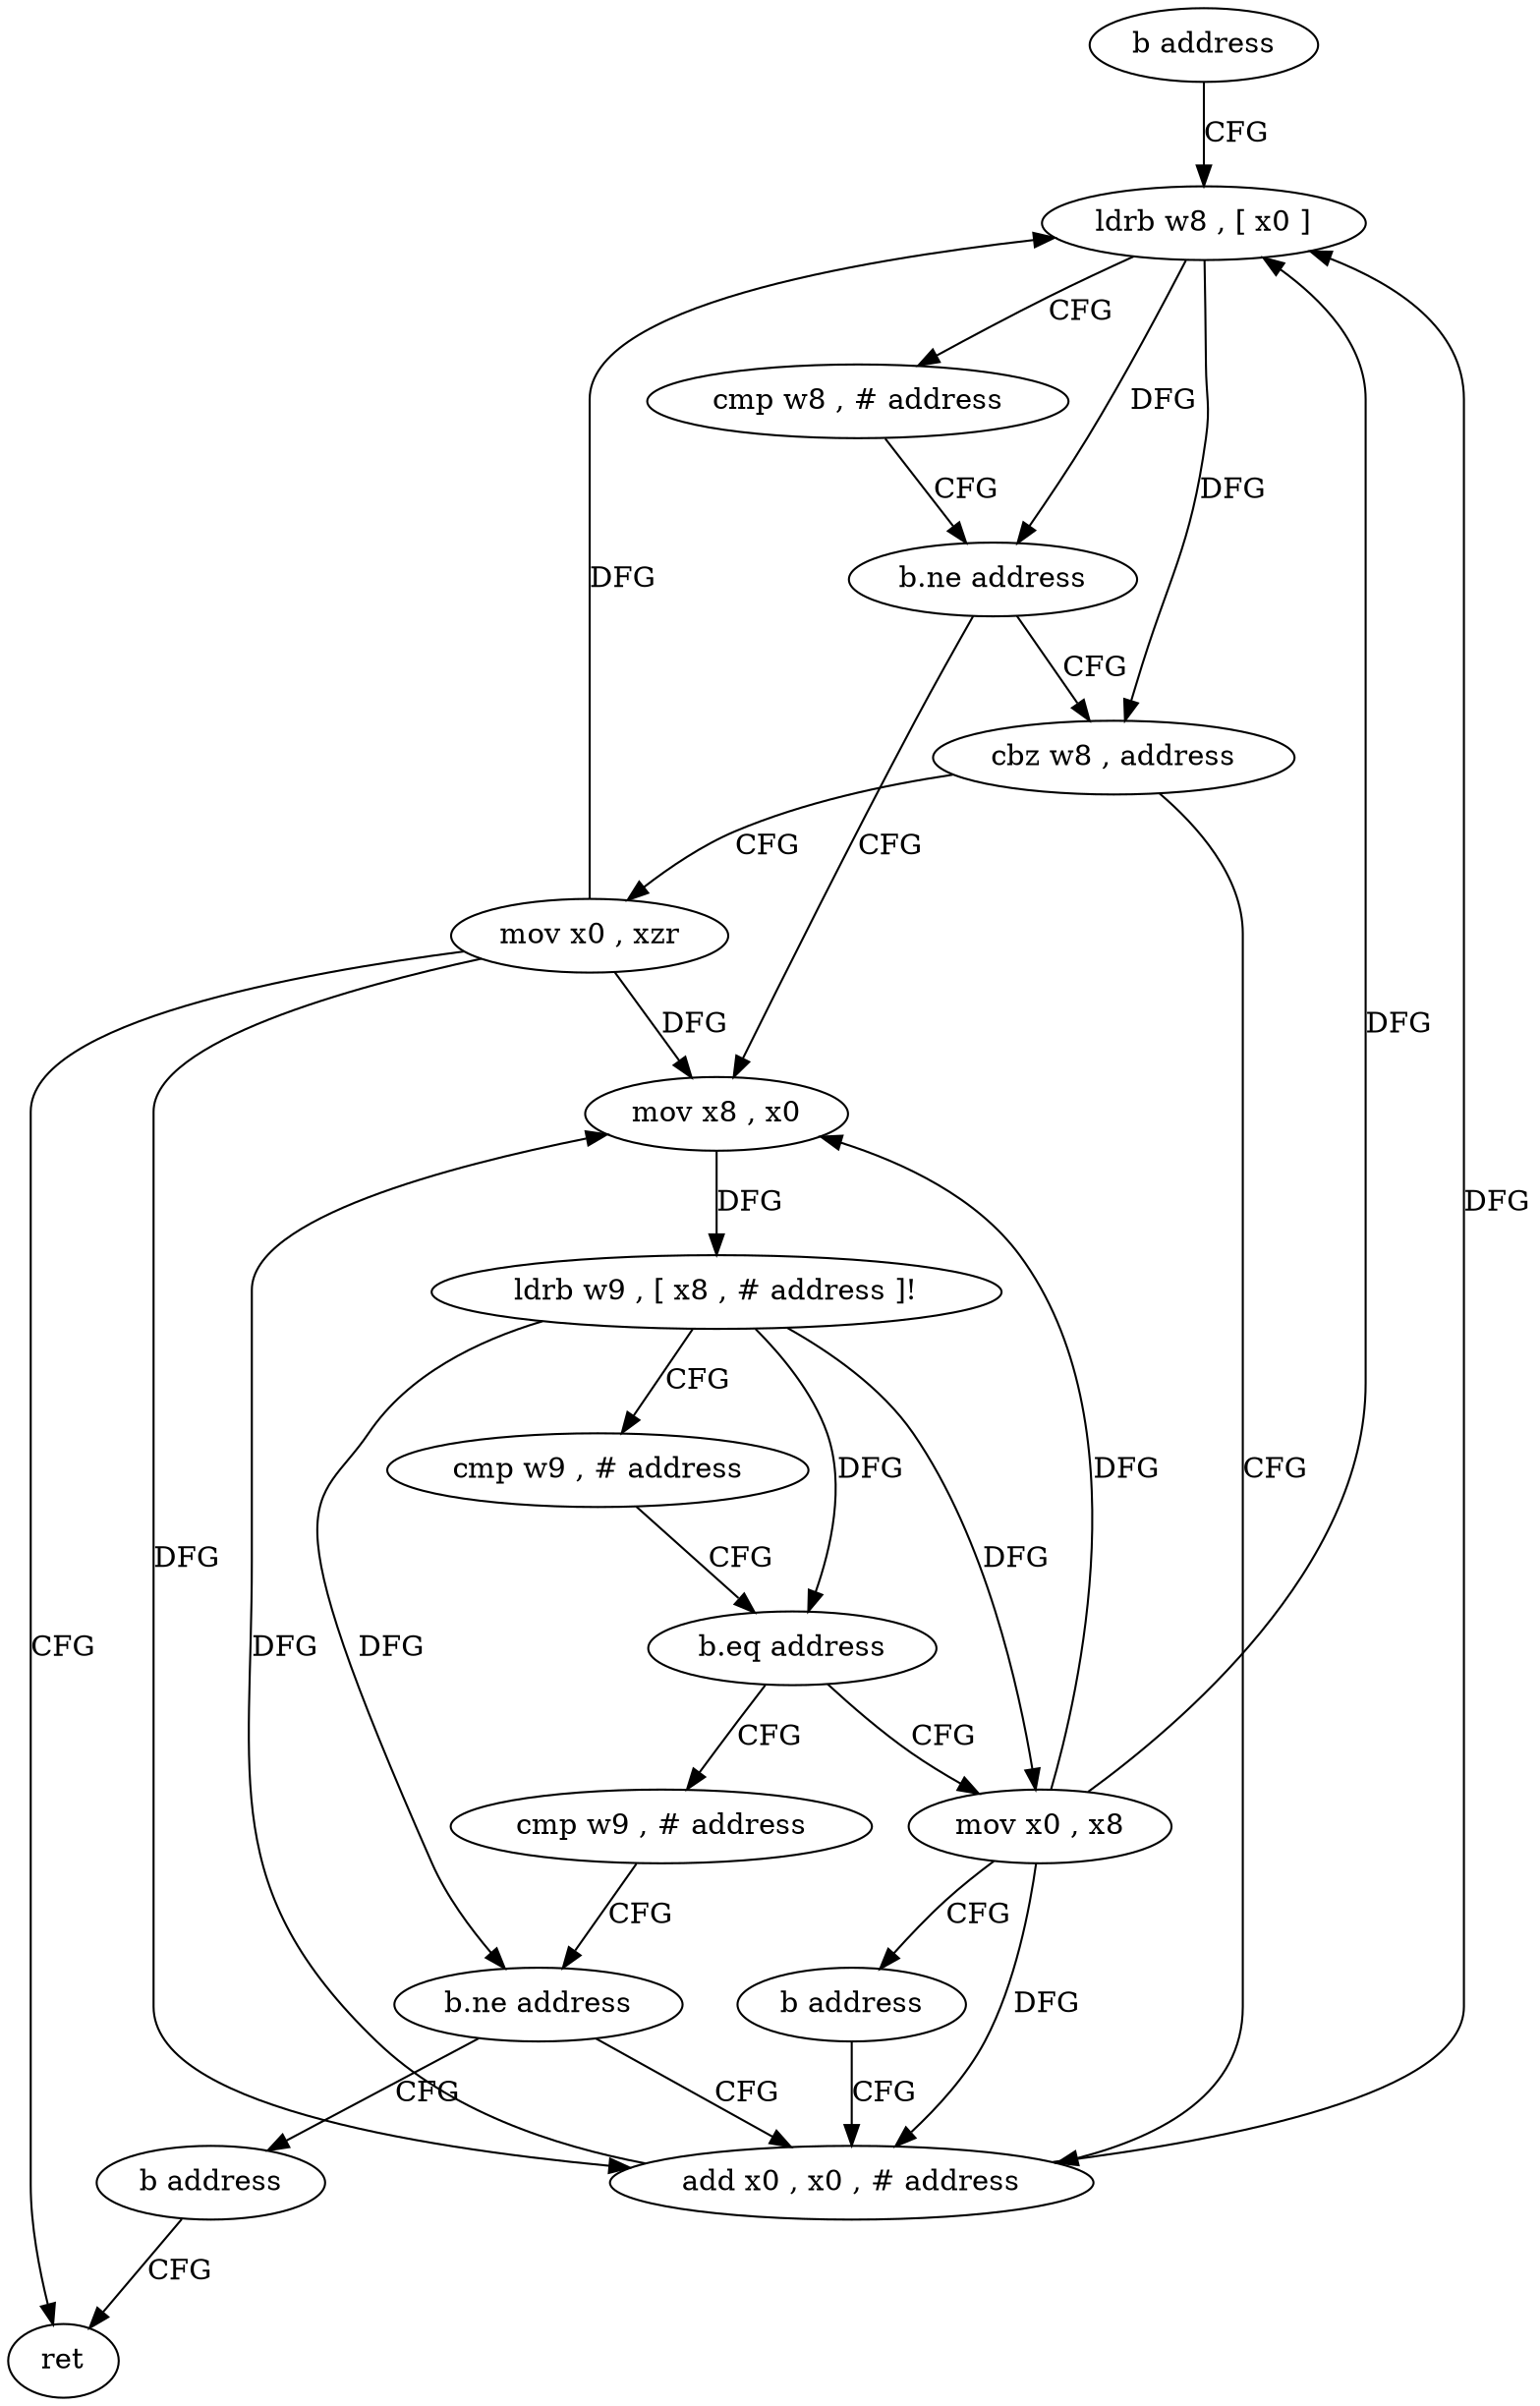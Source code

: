 digraph "func" {
"4220072" [label = "b address" ]
"4220084" [label = "ldrb w8 , [ x0 ]" ]
"4220088" [label = "cmp w8 , # address" ]
"4220092" [label = "b.ne address" ]
"4220076" [label = "cbz w8 , address" ]
"4220096" [label = "mov x8 , x0" ]
"4220132" [label = "mov x0 , xzr" ]
"4220080" [label = "add x0 , x0 , # address" ]
"4220100" [label = "ldrb w9 , [ x8 , # address ]!" ]
"4220104" [label = "cmp w9 , # address" ]
"4220108" [label = "b.eq address" ]
"4220124" [label = "mov x0 , x8" ]
"4220112" [label = "cmp w9 , # address" ]
"4220136" [label = "ret" ]
"4220128" [label = "b address" ]
"4220116" [label = "b.ne address" ]
"4220120" [label = "b address" ]
"4220072" -> "4220084" [ label = "CFG" ]
"4220084" -> "4220088" [ label = "CFG" ]
"4220084" -> "4220092" [ label = "DFG" ]
"4220084" -> "4220076" [ label = "DFG" ]
"4220088" -> "4220092" [ label = "CFG" ]
"4220092" -> "4220076" [ label = "CFG" ]
"4220092" -> "4220096" [ label = "CFG" ]
"4220076" -> "4220132" [ label = "CFG" ]
"4220076" -> "4220080" [ label = "CFG" ]
"4220096" -> "4220100" [ label = "DFG" ]
"4220132" -> "4220136" [ label = "CFG" ]
"4220132" -> "4220084" [ label = "DFG" ]
"4220132" -> "4220096" [ label = "DFG" ]
"4220132" -> "4220080" [ label = "DFG" ]
"4220080" -> "4220084" [ label = "DFG" ]
"4220080" -> "4220096" [ label = "DFG" ]
"4220100" -> "4220104" [ label = "CFG" ]
"4220100" -> "4220124" [ label = "DFG" ]
"4220100" -> "4220108" [ label = "DFG" ]
"4220100" -> "4220116" [ label = "DFG" ]
"4220104" -> "4220108" [ label = "CFG" ]
"4220108" -> "4220124" [ label = "CFG" ]
"4220108" -> "4220112" [ label = "CFG" ]
"4220124" -> "4220128" [ label = "CFG" ]
"4220124" -> "4220084" [ label = "DFG" ]
"4220124" -> "4220096" [ label = "DFG" ]
"4220124" -> "4220080" [ label = "DFG" ]
"4220112" -> "4220116" [ label = "CFG" ]
"4220128" -> "4220080" [ label = "CFG" ]
"4220116" -> "4220080" [ label = "CFG" ]
"4220116" -> "4220120" [ label = "CFG" ]
"4220120" -> "4220136" [ label = "CFG" ]
}
